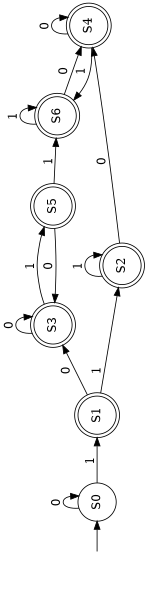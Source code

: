 digraph G {
/* Defaults */
 fontsize = 12;
 ratio = compress; 
 rankdir=LR; 
/* Bounding box */
 size = "4,4";
/* Node definitions */
 "" [shape=plaintext];
S0 [shape=circle, peripheries=1];
S3 [shape=circle, peripheries=2];
S2 [shape=circle, peripheries=2];
S1 [shape=circle, peripheries=2];
S6 [shape=circle, peripheries=2];
S5 [shape=circle, peripheries=2];
S4 [shape=circle, peripheries=2];
/* Orientation */
orientation = landscape;
/* The graph itself */
"" ->  S0 ;
S0  ->  S0 [label=" 0 "];
S5  ->  S6 [label=" 1 "];
S1  ->  S2 [label=" 1 "];
S6  ->  S6 [label=" 1 "];
S2  ->  S4 [label=" 0 "];
S3  ->  S5 [label=" 1 "];
S4  ->  S6 [label=" 1 "];
S0  ->  S1 [label=" 1 "];
S5  ->  S3 [label=" 0 "];
S1  ->  S3 [label=" 0 "];
S6  ->  S4 [label=" 0 "];
S2  ->  S2 [label=" 1 "];
S3  ->  S3 [label=" 0 "];
S4  ->  S4 [label=" 0 "];
/* Unix command: dot -Tps exdfa.dot >! exdfa.ps */
/* For further details, see the `dot' manual */
}
